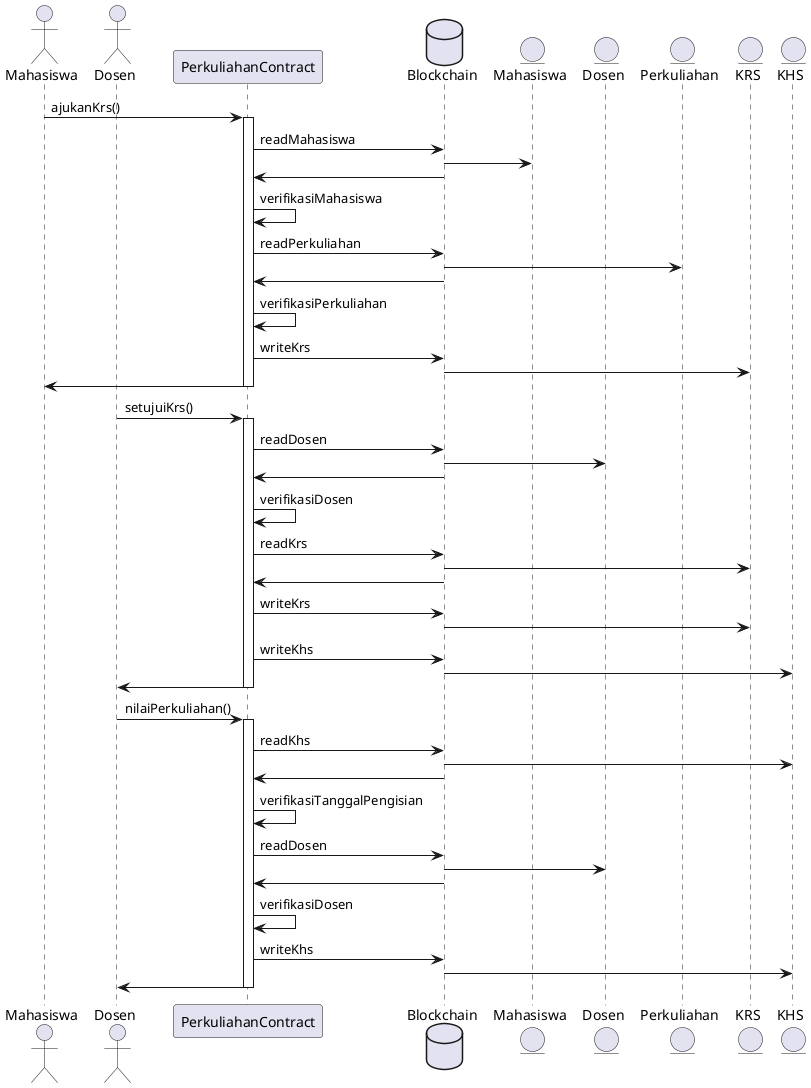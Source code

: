 @startuml
actor       Mahasiswa       as mhs
actor       Dosen       as dosen
'participant FE.BE.DB as mid
participant PerkuliahanContract as perkuliahan
database    Blockchain      as bc
entity      Mahasiswa      as mhsState
entity      Dosen      as dosenState
entity      Perkuliahan      as perkuliahanState
entity      KRS      as krsState
entity      KHS      as khsState

mhs -> perkuliahan : ajukanKrs()
activate perkuliahan

perkuliahan -> bc : readMahasiswa
bc -> mhsState
bc -> perkuliahan
perkuliahan -> perkuliahan : verifikasiMahasiswa

perkuliahan -> bc : readPerkuliahan
bc -> perkuliahanState
bc -> perkuliahan
perkuliahan -> perkuliahan : verifikasiPerkuliahan

perkuliahan -> bc : writeKrs
bc -> krsState
perkuliahan -> mhs
deactivate perkuliahan
'============================================
dosen -> perkuliahan : setujuiKrs()
activate perkuliahan

perkuliahan -> bc : readDosen
bc -> dosenState
bc -> perkuliahan
perkuliahan -> perkuliahan : verifikasiDosen

perkuliahan -> bc : readKrs
bc -> krsState
bc -> perkuliahan

perkuliahan -> bc : writeKrs
bc -> krsState

perkuliahan -> bc : writeKhs
bc -> khsState

perkuliahan -> dosen
deactivate perkuliahan

'============================================
dosen -> perkuliahan : nilaiPerkuliahan()
activate perkuliahan

perkuliahan -> bc : readKhs
bc -> khsState
bc -> perkuliahan

perkuliahan -> perkuliahan : verifikasiTanggalPengisian

perkuliahan -> bc : readDosen
bc -> dosenState
bc -> perkuliahan
perkuliahan -> perkuliahan : verifikasiDosen

perkuliahan -> bc : writeKhs
bc -> khsState

perkuliahan -> dosen
deactivate perkuliahan

@enduml